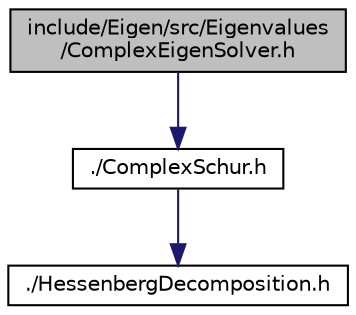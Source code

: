 digraph "include/Eigen/src/Eigenvalues/ComplexEigenSolver.h"
{
  edge [fontname="Helvetica",fontsize="10",labelfontname="Helvetica",labelfontsize="10"];
  node [fontname="Helvetica",fontsize="10",shape=record];
  Node1 [label="include/Eigen/src/Eigenvalues\l/ComplexEigenSolver.h",height=0.2,width=0.4,color="black", fillcolor="grey75", style="filled" fontcolor="black"];
  Node1 -> Node2 [color="midnightblue",fontsize="10",style="solid",fontname="Helvetica"];
  Node2 [label="./ComplexSchur.h",height=0.2,width=0.4,color="black", fillcolor="white", style="filled",URL="$ComplexSchur_8h.html"];
  Node2 -> Node3 [color="midnightblue",fontsize="10",style="solid",fontname="Helvetica"];
  Node3 [label="./HessenbergDecomposition.h",height=0.2,width=0.4,color="black", fillcolor="white", style="filled",URL="$HessenbergDecomposition_8h.html"];
}
